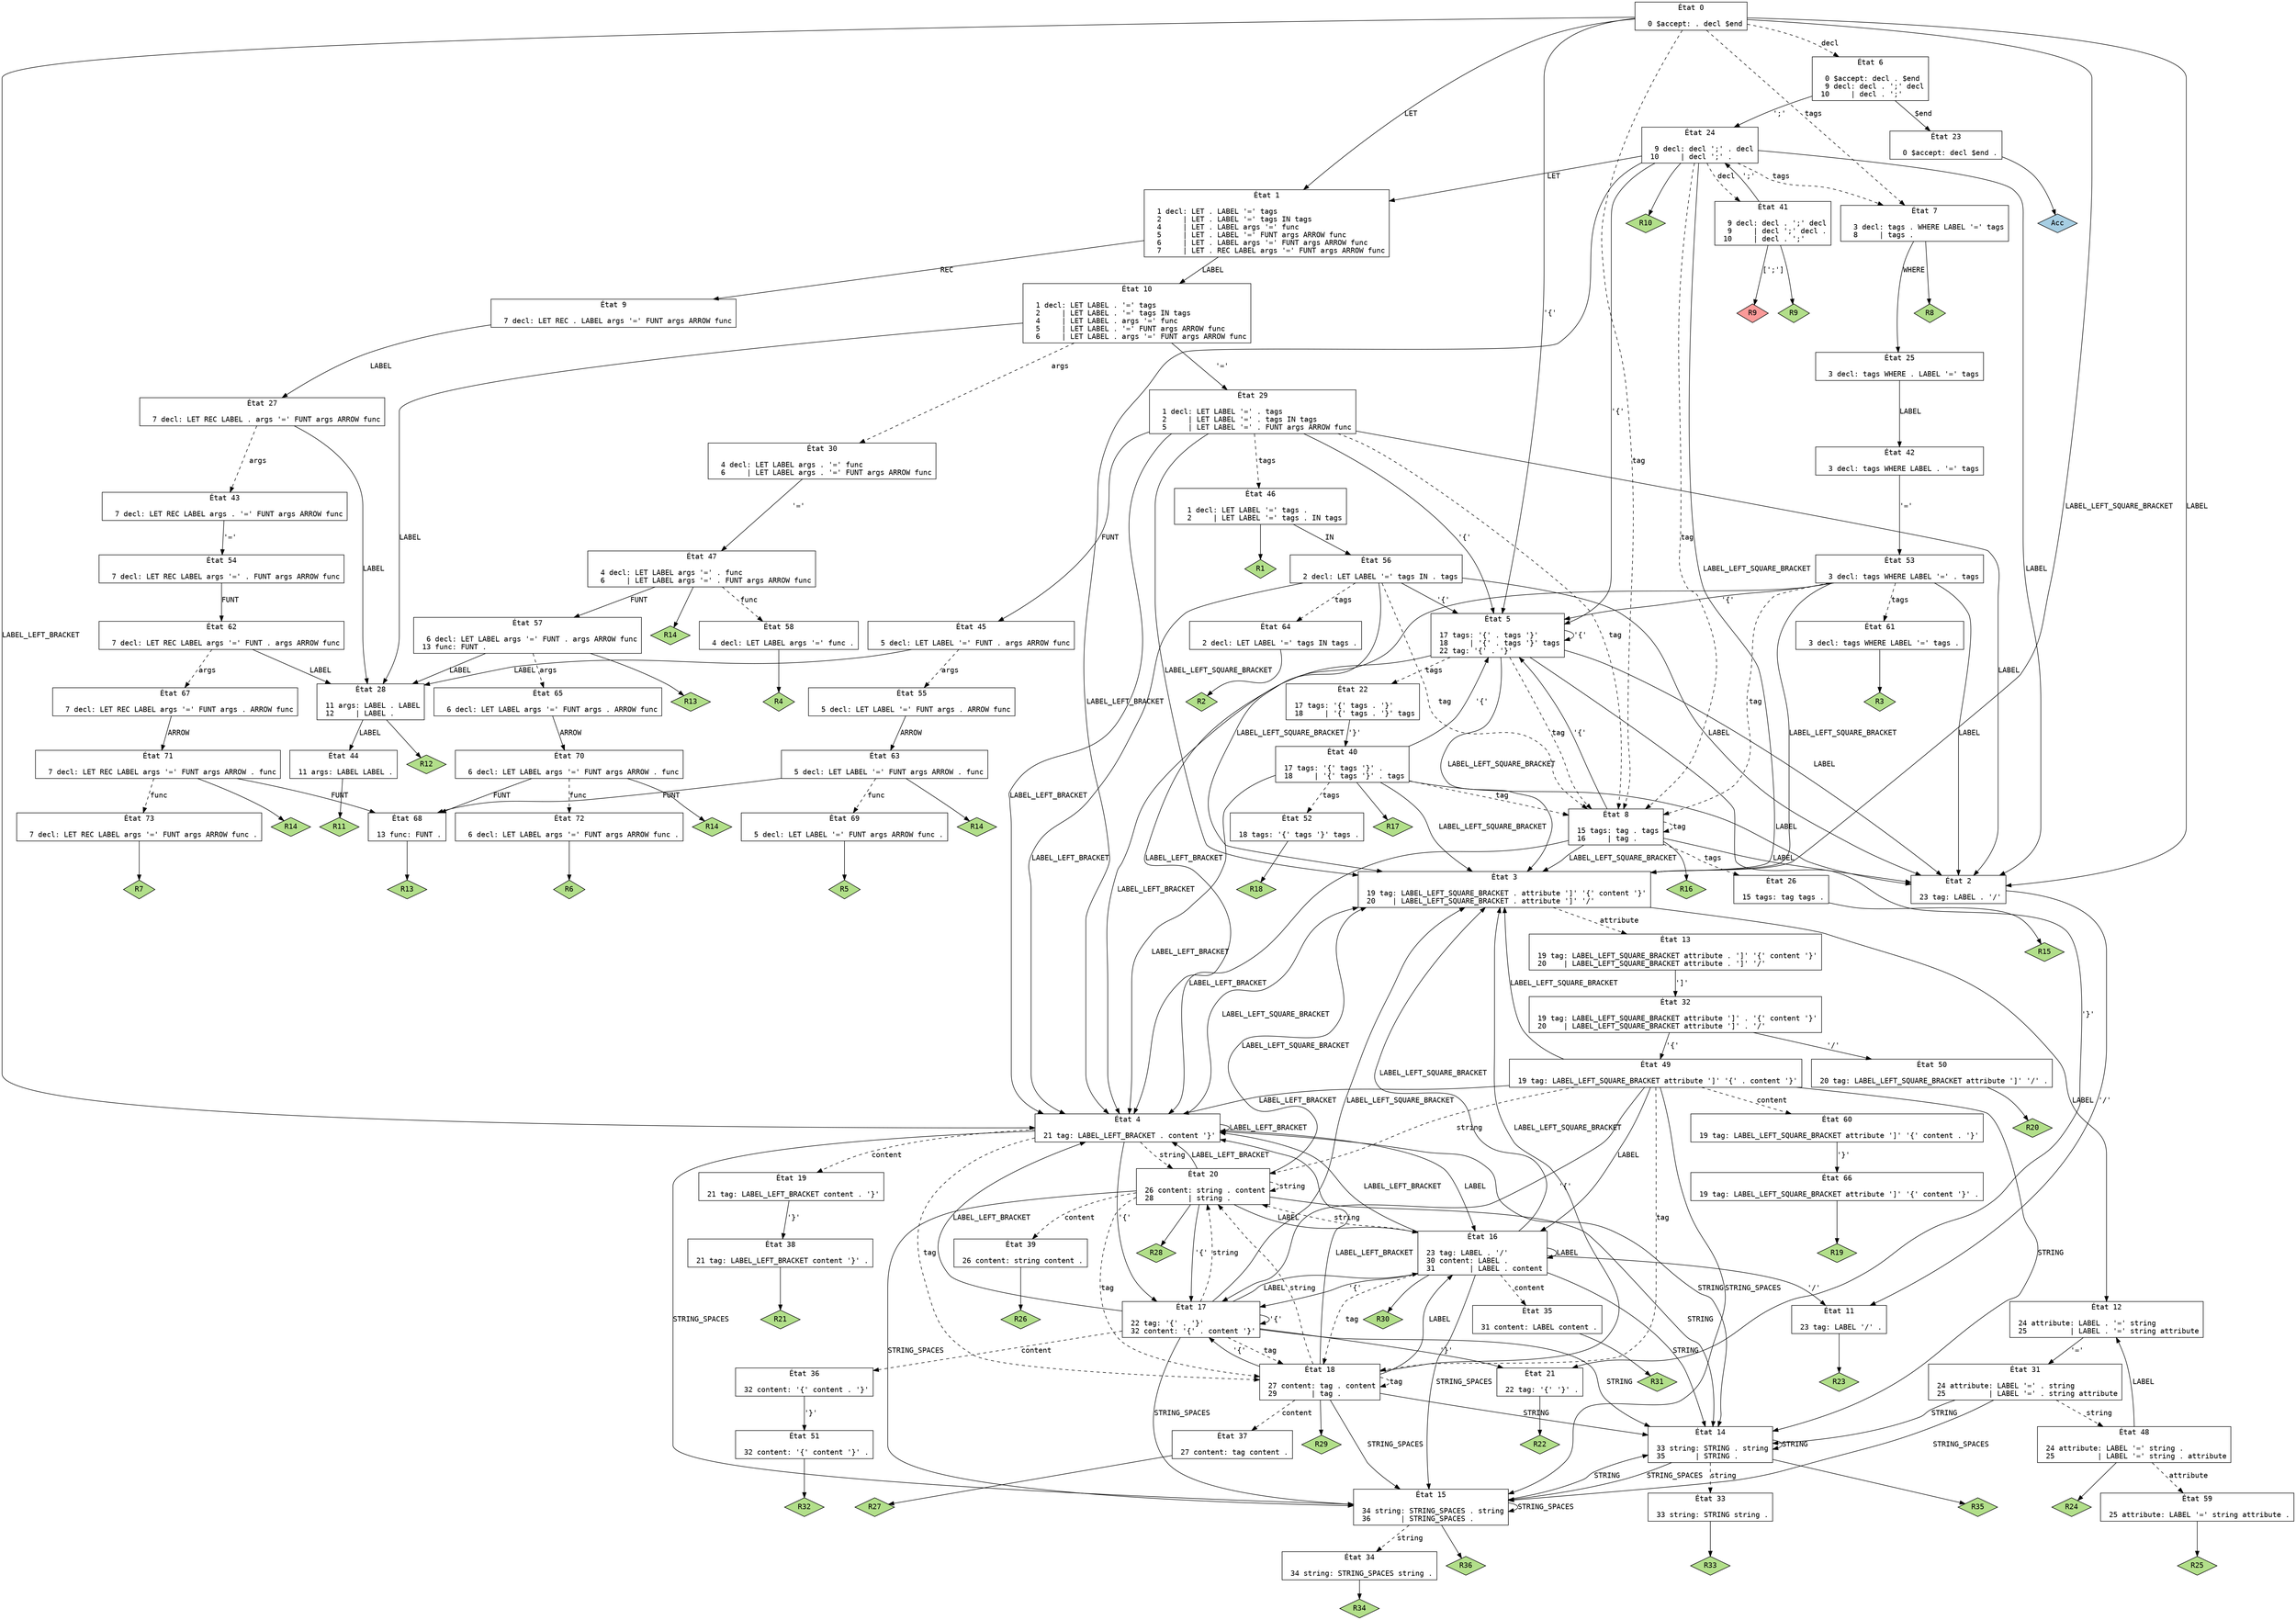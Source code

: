 // Produit par GNU Bison 3.0.4.
// Rapporter les bugs à <bug-bison@gnu.org>.
// Page d'accueil: <http://www.gnu.org/software/bison/>.

digraph "analyseur.y"
{
  node [fontname = courier, shape = box, colorscheme = paired6]
  edge [fontname = courier]

  0 [label="État 0\n\l  0 $accept: . decl $end\l"]
  0 -> 1 [style=solid label="LET"]
  0 -> 2 [style=solid label="LABEL"]
  0 -> 3 [style=solid label="LABEL_LEFT_SQUARE_BRACKET"]
  0 -> 4 [style=solid label="LABEL_LEFT_BRACKET"]
  0 -> 5 [style=solid label="'{'"]
  0 -> 6 [style=dashed label="decl"]
  0 -> 7 [style=dashed label="tags"]
  0 -> 8 [style=dashed label="tag"]
  1 [label="État 1\n\l  1 decl: LET . LABEL '=' tags\l  2     | LET . LABEL '=' tags IN tags\l  4     | LET . LABEL args '=' func\l  5     | LET . LABEL '=' FUNT args ARROW func\l  6     | LET . LABEL args '=' FUNT args ARROW func\l  7     | LET . REC LABEL args '=' FUNT args ARROW func\l"]
  1 -> 9 [style=solid label="REC"]
  1 -> 10 [style=solid label="LABEL"]
  2 [label="État 2\n\l 23 tag: LABEL . '/'\l"]
  2 -> 11 [style=solid label="'/'"]
  3 [label="État 3\n\l 19 tag: LABEL_LEFT_SQUARE_BRACKET . attribute ']' '{' content '}'\l 20    | LABEL_LEFT_SQUARE_BRACKET . attribute ']' '/'\l"]
  3 -> 12 [style=solid label="LABEL"]
  3 -> 13 [style=dashed label="attribute"]
  4 [label="État 4\n\l 21 tag: LABEL_LEFT_BRACKET . content '}'\l"]
  4 -> 14 [style=solid label="STRING"]
  4 -> 15 [style=solid label="STRING_SPACES"]
  4 -> 16 [style=solid label="LABEL"]
  4 -> 3 [style=solid label="LABEL_LEFT_SQUARE_BRACKET"]
  4 -> 4 [style=solid label="LABEL_LEFT_BRACKET"]
  4 -> 17 [style=solid label="'{'"]
  4 -> 18 [style=dashed label="tag"]
  4 -> 19 [style=dashed label="content"]
  4 -> 20 [style=dashed label="string"]
  5 [label="État 5\n\l 17 tags: '{' . tags '}'\l 18     | '{' . tags '}' tags\l 22 tag: '{' . '}'\l"]
  5 -> 2 [style=solid label="LABEL"]
  5 -> 3 [style=solid label="LABEL_LEFT_SQUARE_BRACKET"]
  5 -> 4 [style=solid label="LABEL_LEFT_BRACKET"]
  5 -> 5 [style=solid label="'{'"]
  5 -> 21 [style=solid label="'}'"]
  5 -> 22 [style=dashed label="tags"]
  5 -> 8 [style=dashed label="tag"]
  6 [label="État 6\n\l  0 $accept: decl . $end\l  9 decl: decl . ';' decl\l 10     | decl . ';'\l"]
  6 -> 23 [style=solid label="$end"]
  6 -> 24 [style=solid label="';'"]
  7 [label="État 7\n\l  3 decl: tags . WHERE LABEL '=' tags\l  8     | tags .\l"]
  7 -> 25 [style=solid label="WHERE"]
  7 -> "7R8" [style=solid]
 "7R8" [label="R8", fillcolor=3, shape=diamond, style=filled]
  8 [label="État 8\n\l 15 tags: tag . tags\l 16     | tag .\l"]
  8 -> 2 [style=solid label="LABEL"]
  8 -> 3 [style=solid label="LABEL_LEFT_SQUARE_BRACKET"]
  8 -> 4 [style=solid label="LABEL_LEFT_BRACKET"]
  8 -> 5 [style=solid label="'{'"]
  8 -> 26 [style=dashed label="tags"]
  8 -> 8 [style=dashed label="tag"]
  8 -> "8R16" [style=solid]
 "8R16" [label="R16", fillcolor=3, shape=diamond, style=filled]
  9 [label="État 9\n\l  7 decl: LET REC . LABEL args '=' FUNT args ARROW func\l"]
  9 -> 27 [style=solid label="LABEL"]
  10 [label="État 10\n\l  1 decl: LET LABEL . '=' tags\l  2     | LET LABEL . '=' tags IN tags\l  4     | LET LABEL . args '=' func\l  5     | LET LABEL . '=' FUNT args ARROW func\l  6     | LET LABEL . args '=' FUNT args ARROW func\l"]
  10 -> 28 [style=solid label="LABEL"]
  10 -> 29 [style=solid label="'='"]
  10 -> 30 [style=dashed label="args"]
  11 [label="État 11\n\l 23 tag: LABEL '/' .\l"]
  11 -> "11R23" [style=solid]
 "11R23" [label="R23", fillcolor=3, shape=diamond, style=filled]
  12 [label="État 12\n\l 24 attribute: LABEL . '=' string\l 25          | LABEL . '=' string attribute\l"]
  12 -> 31 [style=solid label="'='"]
  13 [label="État 13\n\l 19 tag: LABEL_LEFT_SQUARE_BRACKET attribute . ']' '{' content '}'\l 20    | LABEL_LEFT_SQUARE_BRACKET attribute . ']' '/'\l"]
  13 -> 32 [style=solid label="']'"]
  14 [label="État 14\n\l 33 string: STRING . string\l 35       | STRING .\l"]
  14 -> 14 [style=solid label="STRING"]
  14 -> 15 [style=solid label="STRING_SPACES"]
  14 -> 33 [style=dashed label="string"]
  14 -> "14R35" [style=solid]
 "14R35" [label="R35", fillcolor=3, shape=diamond, style=filled]
  15 [label="État 15\n\l 34 string: STRING_SPACES . string\l 36       | STRING_SPACES .\l"]
  15 -> 14 [style=solid label="STRING"]
  15 -> 15 [style=solid label="STRING_SPACES"]
  15 -> 34 [style=dashed label="string"]
  15 -> "15R36" [style=solid]
 "15R36" [label="R36", fillcolor=3, shape=diamond, style=filled]
  16 [label="État 16\n\l 23 tag: LABEL . '/'\l 30 content: LABEL .\l 31        | LABEL . content\l"]
  16 -> 14 [style=solid label="STRING"]
  16 -> 15 [style=solid label="STRING_SPACES"]
  16 -> 16 [style=solid label="LABEL"]
  16 -> 3 [style=solid label="LABEL_LEFT_SQUARE_BRACKET"]
  16 -> 4 [style=solid label="LABEL_LEFT_BRACKET"]
  16 -> 17 [style=solid label="'{'"]
  16 -> 11 [style=solid label="'/'"]
  16 -> 18 [style=dashed label="tag"]
  16 -> 35 [style=dashed label="content"]
  16 -> 20 [style=dashed label="string"]
  16 -> "16R30" [style=solid]
 "16R30" [label="R30", fillcolor=3, shape=diamond, style=filled]
  17 [label="État 17\n\l 22 tag: '{' . '}'\l 32 content: '{' . content '}'\l"]
  17 -> 14 [style=solid label="STRING"]
  17 -> 15 [style=solid label="STRING_SPACES"]
  17 -> 16 [style=solid label="LABEL"]
  17 -> 3 [style=solid label="LABEL_LEFT_SQUARE_BRACKET"]
  17 -> 4 [style=solid label="LABEL_LEFT_BRACKET"]
  17 -> 17 [style=solid label="'{'"]
  17 -> 21 [style=solid label="'}'"]
  17 -> 18 [style=dashed label="tag"]
  17 -> 36 [style=dashed label="content"]
  17 -> 20 [style=dashed label="string"]
  18 [label="État 18\n\l 27 content: tag . content\l 29        | tag .\l"]
  18 -> 14 [style=solid label="STRING"]
  18 -> 15 [style=solid label="STRING_SPACES"]
  18 -> 16 [style=solid label="LABEL"]
  18 -> 3 [style=solid label="LABEL_LEFT_SQUARE_BRACKET"]
  18 -> 4 [style=solid label="LABEL_LEFT_BRACKET"]
  18 -> 17 [style=solid label="'{'"]
  18 -> 18 [style=dashed label="tag"]
  18 -> 37 [style=dashed label="content"]
  18 -> 20 [style=dashed label="string"]
  18 -> "18R29" [style=solid]
 "18R29" [label="R29", fillcolor=3, shape=diamond, style=filled]
  19 [label="État 19\n\l 21 tag: LABEL_LEFT_BRACKET content . '}'\l"]
  19 -> 38 [style=solid label="'}'"]
  20 [label="État 20\n\l 26 content: string . content\l 28        | string .\l"]
  20 -> 14 [style=solid label="STRING"]
  20 -> 15 [style=solid label="STRING_SPACES"]
  20 -> 16 [style=solid label="LABEL"]
  20 -> 3 [style=solid label="LABEL_LEFT_SQUARE_BRACKET"]
  20 -> 4 [style=solid label="LABEL_LEFT_BRACKET"]
  20 -> 17 [style=solid label="'{'"]
  20 -> 18 [style=dashed label="tag"]
  20 -> 39 [style=dashed label="content"]
  20 -> 20 [style=dashed label="string"]
  20 -> "20R28" [style=solid]
 "20R28" [label="R28", fillcolor=3, shape=diamond, style=filled]
  21 [label="État 21\n\l 22 tag: '{' '}' .\l"]
  21 -> "21R22" [style=solid]
 "21R22" [label="R22", fillcolor=3, shape=diamond, style=filled]
  22 [label="État 22\n\l 17 tags: '{' tags . '}'\l 18     | '{' tags . '}' tags\l"]
  22 -> 40 [style=solid label="'}'"]
  23 [label="État 23\n\l  0 $accept: decl $end .\l"]
  23 -> "23R0" [style=solid]
 "23R0" [label="Acc", fillcolor=1, shape=diamond, style=filled]
  24 [label="État 24\n\l  9 decl: decl ';' . decl\l 10     | decl ';' .\l"]
  24 -> 1 [style=solid label="LET"]
  24 -> 2 [style=solid label="LABEL"]
  24 -> 3 [style=solid label="LABEL_LEFT_SQUARE_BRACKET"]
  24 -> 4 [style=solid label="LABEL_LEFT_BRACKET"]
  24 -> 5 [style=solid label="'{'"]
  24 -> 41 [style=dashed label="decl"]
  24 -> 7 [style=dashed label="tags"]
  24 -> 8 [style=dashed label="tag"]
  24 -> "24R10" [style=solid]
 "24R10" [label="R10", fillcolor=3, shape=diamond, style=filled]
  25 [label="État 25\n\l  3 decl: tags WHERE . LABEL '=' tags\l"]
  25 -> 42 [style=solid label="LABEL"]
  26 [label="État 26\n\l 15 tags: tag tags .\l"]
  26 -> "26R15" [style=solid]
 "26R15" [label="R15", fillcolor=3, shape=diamond, style=filled]
  27 [label="État 27\n\l  7 decl: LET REC LABEL . args '=' FUNT args ARROW func\l"]
  27 -> 28 [style=solid label="LABEL"]
  27 -> 43 [style=dashed label="args"]
  28 [label="État 28\n\l 11 args: LABEL . LABEL\l 12     | LABEL .\l"]
  28 -> 44 [style=solid label="LABEL"]
  28 -> "28R12" [style=solid]
 "28R12" [label="R12", fillcolor=3, shape=diamond, style=filled]
  29 [label="État 29\n\l  1 decl: LET LABEL '=' . tags\l  2     | LET LABEL '=' . tags IN tags\l  5     | LET LABEL '=' . FUNT args ARROW func\l"]
  29 -> 45 [style=solid label="FUNT"]
  29 -> 2 [style=solid label="LABEL"]
  29 -> 3 [style=solid label="LABEL_LEFT_SQUARE_BRACKET"]
  29 -> 4 [style=solid label="LABEL_LEFT_BRACKET"]
  29 -> 5 [style=solid label="'{'"]
  29 -> 46 [style=dashed label="tags"]
  29 -> 8 [style=dashed label="tag"]
  30 [label="État 30\n\l  4 decl: LET LABEL args . '=' func\l  6     | LET LABEL args . '=' FUNT args ARROW func\l"]
  30 -> 47 [style=solid label="'='"]
  31 [label="État 31\n\l 24 attribute: LABEL '=' . string\l 25          | LABEL '=' . string attribute\l"]
  31 -> 14 [style=solid label="STRING"]
  31 -> 15 [style=solid label="STRING_SPACES"]
  31 -> 48 [style=dashed label="string"]
  32 [label="État 32\n\l 19 tag: LABEL_LEFT_SQUARE_BRACKET attribute ']' . '{' content '}'\l 20    | LABEL_LEFT_SQUARE_BRACKET attribute ']' . '/'\l"]
  32 -> 49 [style=solid label="'{'"]
  32 -> 50 [style=solid label="'/'"]
  33 [label="État 33\n\l 33 string: STRING string .\l"]
  33 -> "33R33" [style=solid]
 "33R33" [label="R33", fillcolor=3, shape=diamond, style=filled]
  34 [label="État 34\n\l 34 string: STRING_SPACES string .\l"]
  34 -> "34R34" [style=solid]
 "34R34" [label="R34", fillcolor=3, shape=diamond, style=filled]
  35 [label="État 35\n\l 31 content: LABEL content .\l"]
  35 -> "35R31" [style=solid]
 "35R31" [label="R31", fillcolor=3, shape=diamond, style=filled]
  36 [label="État 36\n\l 32 content: '{' content . '}'\l"]
  36 -> 51 [style=solid label="'}'"]
  37 [label="État 37\n\l 27 content: tag content .\l"]
  37 -> "37R27" [style=solid]
 "37R27" [label="R27", fillcolor=3, shape=diamond, style=filled]
  38 [label="État 38\n\l 21 tag: LABEL_LEFT_BRACKET content '}' .\l"]
  38 -> "38R21" [style=solid]
 "38R21" [label="R21", fillcolor=3, shape=diamond, style=filled]
  39 [label="État 39\n\l 26 content: string content .\l"]
  39 -> "39R26" [style=solid]
 "39R26" [label="R26", fillcolor=3, shape=diamond, style=filled]
  40 [label="État 40\n\l 17 tags: '{' tags '}' .\l 18     | '{' tags '}' . tags\l"]
  40 -> 2 [style=solid label="LABEL"]
  40 -> 3 [style=solid label="LABEL_LEFT_SQUARE_BRACKET"]
  40 -> 4 [style=solid label="LABEL_LEFT_BRACKET"]
  40 -> 5 [style=solid label="'{'"]
  40 -> 52 [style=dashed label="tags"]
  40 -> 8 [style=dashed label="tag"]
  40 -> "40R17" [style=solid]
 "40R17" [label="R17", fillcolor=3, shape=diamond, style=filled]
  41 [label="État 41\n\l  9 decl: decl . ';' decl\l  9     | decl ';' decl .\l 10     | decl . ';'\l"]
  41 -> 24 [style=solid label="';'"]
  41 -> "41R9d" [label="[';']", style=solid]
 "41R9d" [label="R9", fillcolor=5, shape=diamond, style=filled]
  41 -> "41R9" [style=solid]
 "41R9" [label="R9", fillcolor=3, shape=diamond, style=filled]
  42 [label="État 42\n\l  3 decl: tags WHERE LABEL . '=' tags\l"]
  42 -> 53 [style=solid label="'='"]
  43 [label="État 43\n\l  7 decl: LET REC LABEL args . '=' FUNT args ARROW func\l"]
  43 -> 54 [style=solid label="'='"]
  44 [label="État 44\n\l 11 args: LABEL LABEL .\l"]
  44 -> "44R11" [style=solid]
 "44R11" [label="R11", fillcolor=3, shape=diamond, style=filled]
  45 [label="État 45\n\l  5 decl: LET LABEL '=' FUNT . args ARROW func\l"]
  45 -> 28 [style=solid label="LABEL"]
  45 -> 55 [style=dashed label="args"]
  46 [label="État 46\n\l  1 decl: LET LABEL '=' tags .\l  2     | LET LABEL '=' tags . IN tags\l"]
  46 -> 56 [style=solid label="IN"]
  46 -> "46R1" [style=solid]
 "46R1" [label="R1", fillcolor=3, shape=diamond, style=filled]
  47 [label="État 47\n\l  4 decl: LET LABEL args '=' . func\l  6     | LET LABEL args '=' . FUNT args ARROW func\l"]
  47 -> 57 [style=solid label="FUNT"]
  47 -> 58 [style=dashed label="func"]
  47 -> "47R14" [style=solid]
 "47R14" [label="R14", fillcolor=3, shape=diamond, style=filled]
  48 [label="État 48\n\l 24 attribute: LABEL '=' string .\l 25          | LABEL '=' string . attribute\l"]
  48 -> 12 [style=solid label="LABEL"]
  48 -> 59 [style=dashed label="attribute"]
  48 -> "48R24" [style=solid]
 "48R24" [label="R24", fillcolor=3, shape=diamond, style=filled]
  49 [label="État 49\n\l 19 tag: LABEL_LEFT_SQUARE_BRACKET attribute ']' '{' . content '}'\l"]
  49 -> 14 [style=solid label="STRING"]
  49 -> 15 [style=solid label="STRING_SPACES"]
  49 -> 16 [style=solid label="LABEL"]
  49 -> 3 [style=solid label="LABEL_LEFT_SQUARE_BRACKET"]
  49 -> 4 [style=solid label="LABEL_LEFT_BRACKET"]
  49 -> 17 [style=solid label="'{'"]
  49 -> 18 [style=dashed label="tag"]
  49 -> 60 [style=dashed label="content"]
  49 -> 20 [style=dashed label="string"]
  50 [label="État 50\n\l 20 tag: LABEL_LEFT_SQUARE_BRACKET attribute ']' '/' .\l"]
  50 -> "50R20" [style=solid]
 "50R20" [label="R20", fillcolor=3, shape=diamond, style=filled]
  51 [label="État 51\n\l 32 content: '{' content '}' .\l"]
  51 -> "51R32" [style=solid]
 "51R32" [label="R32", fillcolor=3, shape=diamond, style=filled]
  52 [label="État 52\n\l 18 tags: '{' tags '}' tags .\l"]
  52 -> "52R18" [style=solid]
 "52R18" [label="R18", fillcolor=3, shape=diamond, style=filled]
  53 [label="État 53\n\l  3 decl: tags WHERE LABEL '=' . tags\l"]
  53 -> 2 [style=solid label="LABEL"]
  53 -> 3 [style=solid label="LABEL_LEFT_SQUARE_BRACKET"]
  53 -> 4 [style=solid label="LABEL_LEFT_BRACKET"]
  53 -> 5 [style=solid label="'{'"]
  53 -> 61 [style=dashed label="tags"]
  53 -> 8 [style=dashed label="tag"]
  54 [label="État 54\n\l  7 decl: LET REC LABEL args '=' . FUNT args ARROW func\l"]
  54 -> 62 [style=solid label="FUNT"]
  55 [label="État 55\n\l  5 decl: LET LABEL '=' FUNT args . ARROW func\l"]
  55 -> 63 [style=solid label="ARROW"]
  56 [label="État 56\n\l  2 decl: LET LABEL '=' tags IN . tags\l"]
  56 -> 2 [style=solid label="LABEL"]
  56 -> 3 [style=solid label="LABEL_LEFT_SQUARE_BRACKET"]
  56 -> 4 [style=solid label="LABEL_LEFT_BRACKET"]
  56 -> 5 [style=solid label="'{'"]
  56 -> 64 [style=dashed label="tags"]
  56 -> 8 [style=dashed label="tag"]
  57 [label="État 57\n\l  6 decl: LET LABEL args '=' FUNT . args ARROW func\l 13 func: FUNT .\l"]
  57 -> 28 [style=solid label="LABEL"]
  57 -> 65 [style=dashed label="args"]
  57 -> "57R13" [style=solid]
 "57R13" [label="R13", fillcolor=3, shape=diamond, style=filled]
  58 [label="État 58\n\l  4 decl: LET LABEL args '=' func .\l"]
  58 -> "58R4" [style=solid]
 "58R4" [label="R4", fillcolor=3, shape=diamond, style=filled]
  59 [label="État 59\n\l 25 attribute: LABEL '=' string attribute .\l"]
  59 -> "59R25" [style=solid]
 "59R25" [label="R25", fillcolor=3, shape=diamond, style=filled]
  60 [label="État 60\n\l 19 tag: LABEL_LEFT_SQUARE_BRACKET attribute ']' '{' content . '}'\l"]
  60 -> 66 [style=solid label="'}'"]
  61 [label="État 61\n\l  3 decl: tags WHERE LABEL '=' tags .\l"]
  61 -> "61R3" [style=solid]
 "61R3" [label="R3", fillcolor=3, shape=diamond, style=filled]
  62 [label="État 62\n\l  7 decl: LET REC LABEL args '=' FUNT . args ARROW func\l"]
  62 -> 28 [style=solid label="LABEL"]
  62 -> 67 [style=dashed label="args"]
  63 [label="État 63\n\l  5 decl: LET LABEL '=' FUNT args ARROW . func\l"]
  63 -> 68 [style=solid label="FUNT"]
  63 -> 69 [style=dashed label="func"]
  63 -> "63R14" [style=solid]
 "63R14" [label="R14", fillcolor=3, shape=diamond, style=filled]
  64 [label="État 64\n\l  2 decl: LET LABEL '=' tags IN tags .\l"]
  64 -> "64R2" [style=solid]
 "64R2" [label="R2", fillcolor=3, shape=diamond, style=filled]
  65 [label="État 65\n\l  6 decl: LET LABEL args '=' FUNT args . ARROW func\l"]
  65 -> 70 [style=solid label="ARROW"]
  66 [label="État 66\n\l 19 tag: LABEL_LEFT_SQUARE_BRACKET attribute ']' '{' content '}' .\l"]
  66 -> "66R19" [style=solid]
 "66R19" [label="R19", fillcolor=3, shape=diamond, style=filled]
  67 [label="État 67\n\l  7 decl: LET REC LABEL args '=' FUNT args . ARROW func\l"]
  67 -> 71 [style=solid label="ARROW"]
  68 [label="État 68\n\l 13 func: FUNT .\l"]
  68 -> "68R13" [style=solid]
 "68R13" [label="R13", fillcolor=3, shape=diamond, style=filled]
  69 [label="État 69\n\l  5 decl: LET LABEL '=' FUNT args ARROW func .\l"]
  69 -> "69R5" [style=solid]
 "69R5" [label="R5", fillcolor=3, shape=diamond, style=filled]
  70 [label="État 70\n\l  6 decl: LET LABEL args '=' FUNT args ARROW . func\l"]
  70 -> 68 [style=solid label="FUNT"]
  70 -> 72 [style=dashed label="func"]
  70 -> "70R14" [style=solid]
 "70R14" [label="R14", fillcolor=3, shape=diamond, style=filled]
  71 [label="État 71\n\l  7 decl: LET REC LABEL args '=' FUNT args ARROW . func\l"]
  71 -> 68 [style=solid label="FUNT"]
  71 -> 73 [style=dashed label="func"]
  71 -> "71R14" [style=solid]
 "71R14" [label="R14", fillcolor=3, shape=diamond, style=filled]
  72 [label="État 72\n\l  6 decl: LET LABEL args '=' FUNT args ARROW func .\l"]
  72 -> "72R6" [style=solid]
 "72R6" [label="R6", fillcolor=3, shape=diamond, style=filled]
  73 [label="État 73\n\l  7 decl: LET REC LABEL args '=' FUNT args ARROW func .\l"]
  73 -> "73R7" [style=solid]
 "73R7" [label="R7", fillcolor=3, shape=diamond, style=filled]
}
